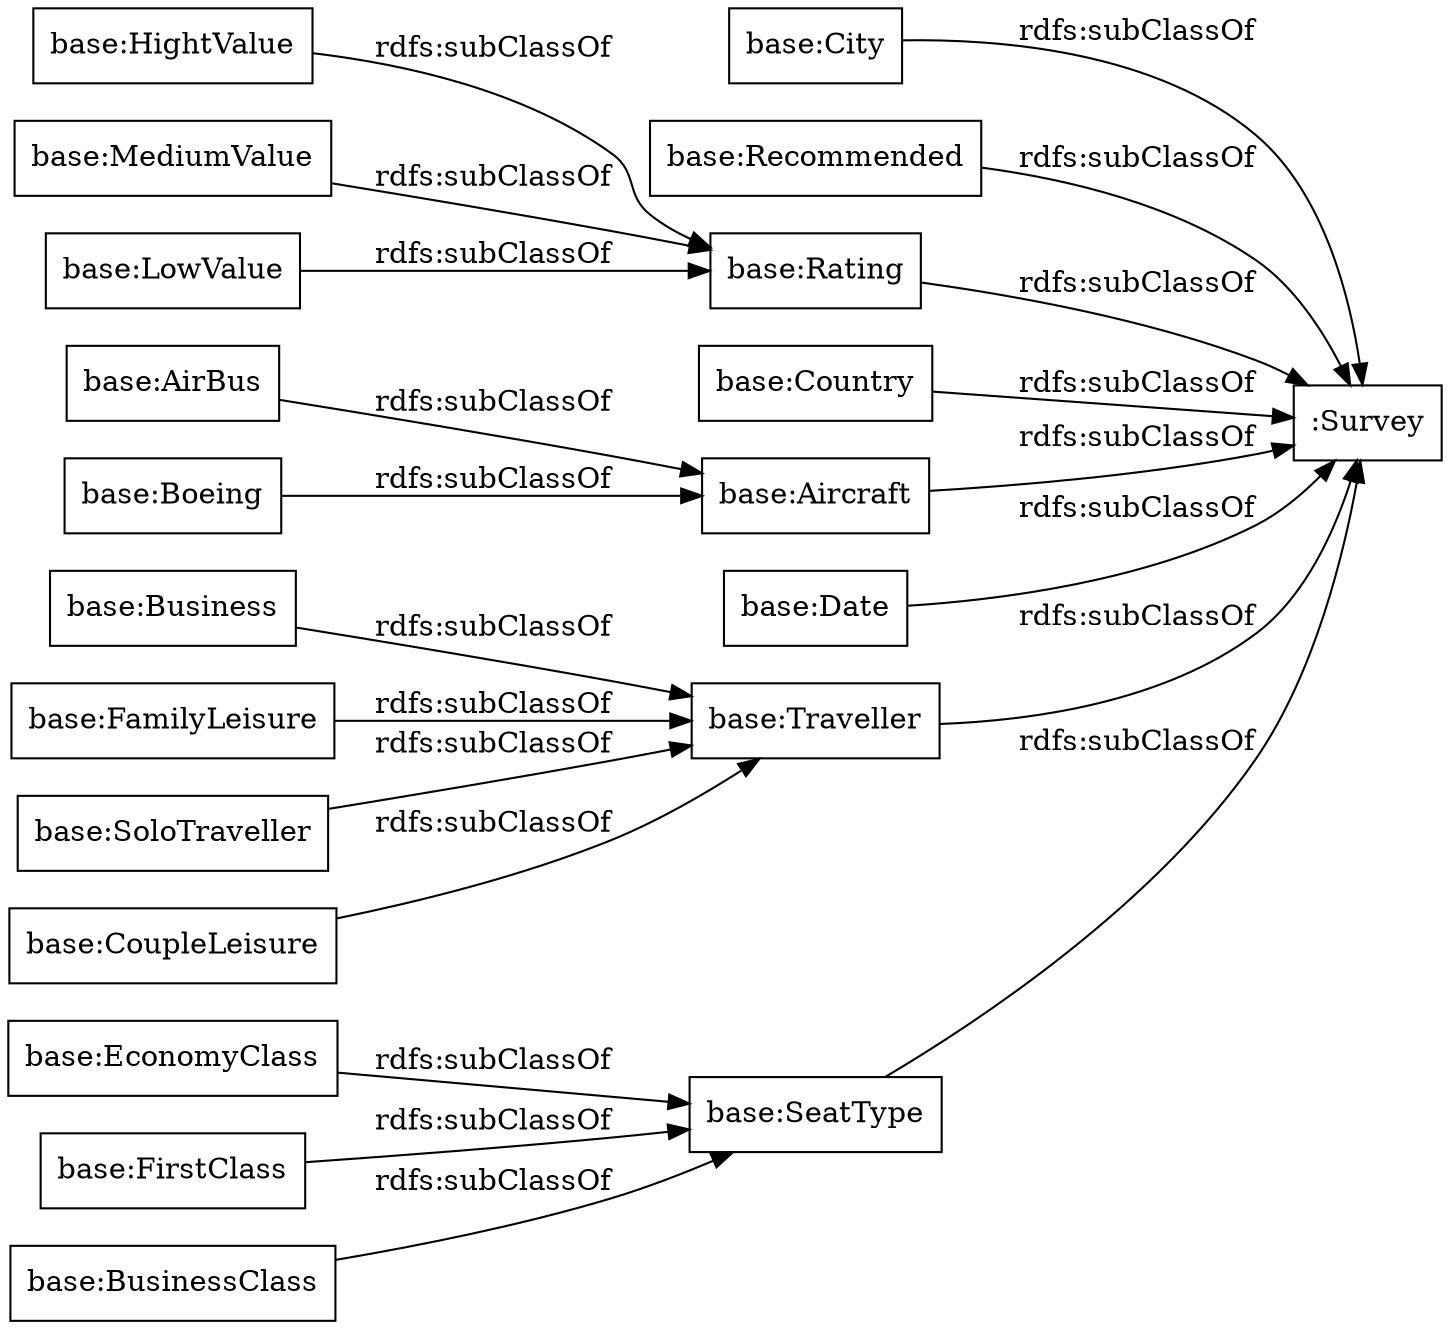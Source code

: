 digraph ar2dtool_diagram { 
rankdir=LR;
size="1000"
node [shape = rectangle, color="black"]; "base:City" "base:Recommended" "base:Business" "base:AirBus" "base:Rating" ":Survey" "base:FamilyLeisure" "base:HightValue" "base:EconomyClass" "base:Country" "base:SoloTraveller" "base:CoupleLeisure" "base:FirstClass" "base:BusinessClass" "base:MediumValue" "base:Aircraft" "base:Date" "base:Boeing" "base:LowValue" "base:Traveller" "base:SeatType" ; /*classes style*/
	"base:AirBus" -> "base:Aircraft" [ label = "rdfs:subClassOf" ];
	"base:SeatType" -> ":Survey" [ label = "rdfs:subClassOf" ];
	"base:Rating" -> ":Survey" [ label = "rdfs:subClassOf" ];
	"base:FamilyLeisure" -> "base:Traveller" [ label = "rdfs:subClassOf" ];
	"base:EconomyClass" -> "base:SeatType" [ label = "rdfs:subClassOf" ];
	"base:SoloTraveller" -> "base:Traveller" [ label = "rdfs:subClassOf" ];
	"base:Recommended" -> ":Survey" [ label = "rdfs:subClassOf" ];
	"base:Business" -> "base:Traveller" [ label = "rdfs:subClassOf" ];
	"base:CoupleLeisure" -> "base:Traveller" [ label = "rdfs:subClassOf" ];
	"base:HightValue" -> "base:Rating" [ label = "rdfs:subClassOf" ];
	"base:MediumValue" -> "base:Rating" [ label = "rdfs:subClassOf" ];
	"base:Country" -> ":Survey" [ label = "rdfs:subClassOf" ];
	"base:LowValue" -> "base:Rating" [ label = "rdfs:subClassOf" ];
	"base:Traveller" -> ":Survey" [ label = "rdfs:subClassOf" ];
	"base:City" -> ":Survey" [ label = "rdfs:subClassOf" ];
	"base:FirstClass" -> "base:SeatType" [ label = "rdfs:subClassOf" ];
	"base:Boeing" -> "base:Aircraft" [ label = "rdfs:subClassOf" ];
	"base:Date" -> ":Survey" [ label = "rdfs:subClassOf" ];
	"base:Aircraft" -> ":Survey" [ label = "rdfs:subClassOf" ];
	"base:BusinessClass" -> "base:SeatType" [ label = "rdfs:subClassOf" ];

}
